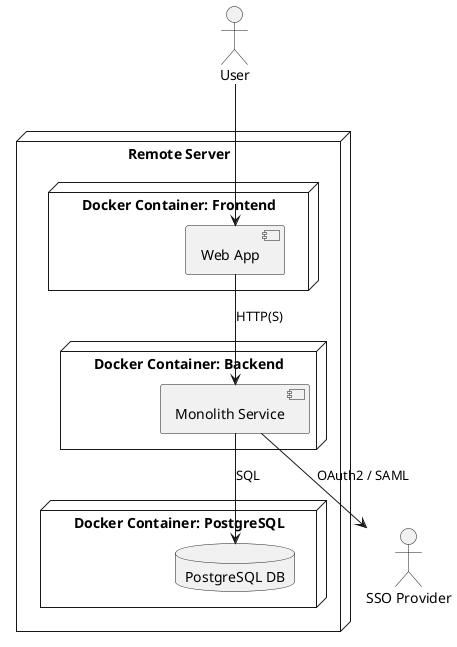 @startuml
node "Remote Server" {
  node "Docker Container: Frontend" {
    component "Web App"
  }
  node "Docker Container: Backend" {
    component "Monolith Service"
  }
  node "Docker Container: PostgreSQL" {
    database "PostgreSQL DB"
  }
}
actor User
actor "SSO Provider" as SSO

User --> "Web App"
"Web App" --> "Monolith Service" : HTTP(S)
"Monolith Service" --> "PostgreSQL DB" : SQL
"Monolith Service" --> SSO               : OAuth2 / SAML
@enduml
